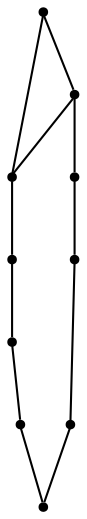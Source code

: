 graph {
  node [shape=point,comment="{\"directed\":false,\"doi\":\"10.1007/978-3-319-27261-0_34\",\"figure\":\"3 (4)\"}"]

  v0 [pos="958.9225274107407,275.49903899287443"]
  v1 [pos="958.9225274107407,457.29660582197056"]
  v2 [pos="777.1237976110897,275.49903899287443"]
  v3 [pos="777.1237976110898,457.29660582197056"]
  v4 [pos="913.4715612696457,275.49903899287443"]
  v5 [pos="868.0226776492302,275.49903899287443"]
  v6 [pos="822.5727289228186,275.49903899287443"]
  v7 [pos="913.4715612696457,457.29660582197056"]
  v8 [pos="868.0226776492303,457.29660582197056"]
  v9 [pos="822.5727289228186,457.29660582197056"]

  v0 -- v1 [id="-1",pos="958.9225274107407,275.49903899287443 958.9225274107407,457.29660582197056 958.9225274107407,457.29660582197056 958.9225274107407,457.29660582197056"]
  v3 -- v9 [id="-2",pos="777.1237976110898,457.29660582197056 822.5727289228186,457.29660582197056 822.5727289228186,457.29660582197056 822.5727289228186,457.29660582197056"]
  v9 -- v8 [id="-3",pos="822.5727289228186,457.29660582197056 868.0226776492303,457.29660582197056 868.0226776492303,457.29660582197056 868.0226776492303,457.29660582197056"]
  v8 -- v7 [id="-4",pos="868.0226776492303,457.29660582197056 913.4715612696457,457.29660582197056 913.4715612696457,457.29660582197056 913.4715612696457,457.29660582197056"]
  v7 -- v1 [id="-5",pos="913.4715612696457,457.29660582197056 958.9225274107407,457.29660582197056 958.9225274107407,457.29660582197056 958.9225274107407,457.29660582197056"]
  v3 -- v6 [id="-6",pos="777.1237976110898,457.29660582197056 822.5727289228186,275.49903899287443 822.5727289228186,275.49903899287443 822.5727289228186,275.49903899287443"]
  v2 -- v6 [id="-7",pos="777.1237976110897,275.49903899287443 822.5727289228186,275.49903899287443 822.5727289228186,275.49903899287443 822.5727289228186,275.49903899287443"]
  v6 -- v5 [id="-8",pos="822.5727289228186,275.49903899287443 868.0226776492302,275.49903899287443 868.0226776492302,275.49903899287443 868.0226776492302,275.49903899287443"]
  v5 -- v4 [id="-9",pos="868.0226776492302,275.49903899287443 913.4715612696457,275.49903899287443 913.4715612696457,275.49903899287443 913.4715612696457,275.49903899287443"]
  v4 -- v0 [id="-10",pos="913.4715612696457,275.49903899287443 958.9225274107407,275.49903899287443 958.9225274107407,275.49903899287443 958.9225274107407,275.49903899287443"]
  v2 -- v3 [id="-11",pos="777.1237976110897,275.49903899287443 777.1237976110898,457.29660582197056 777.1237976110898,457.29660582197056 777.1237976110898,457.29660582197056"]
}